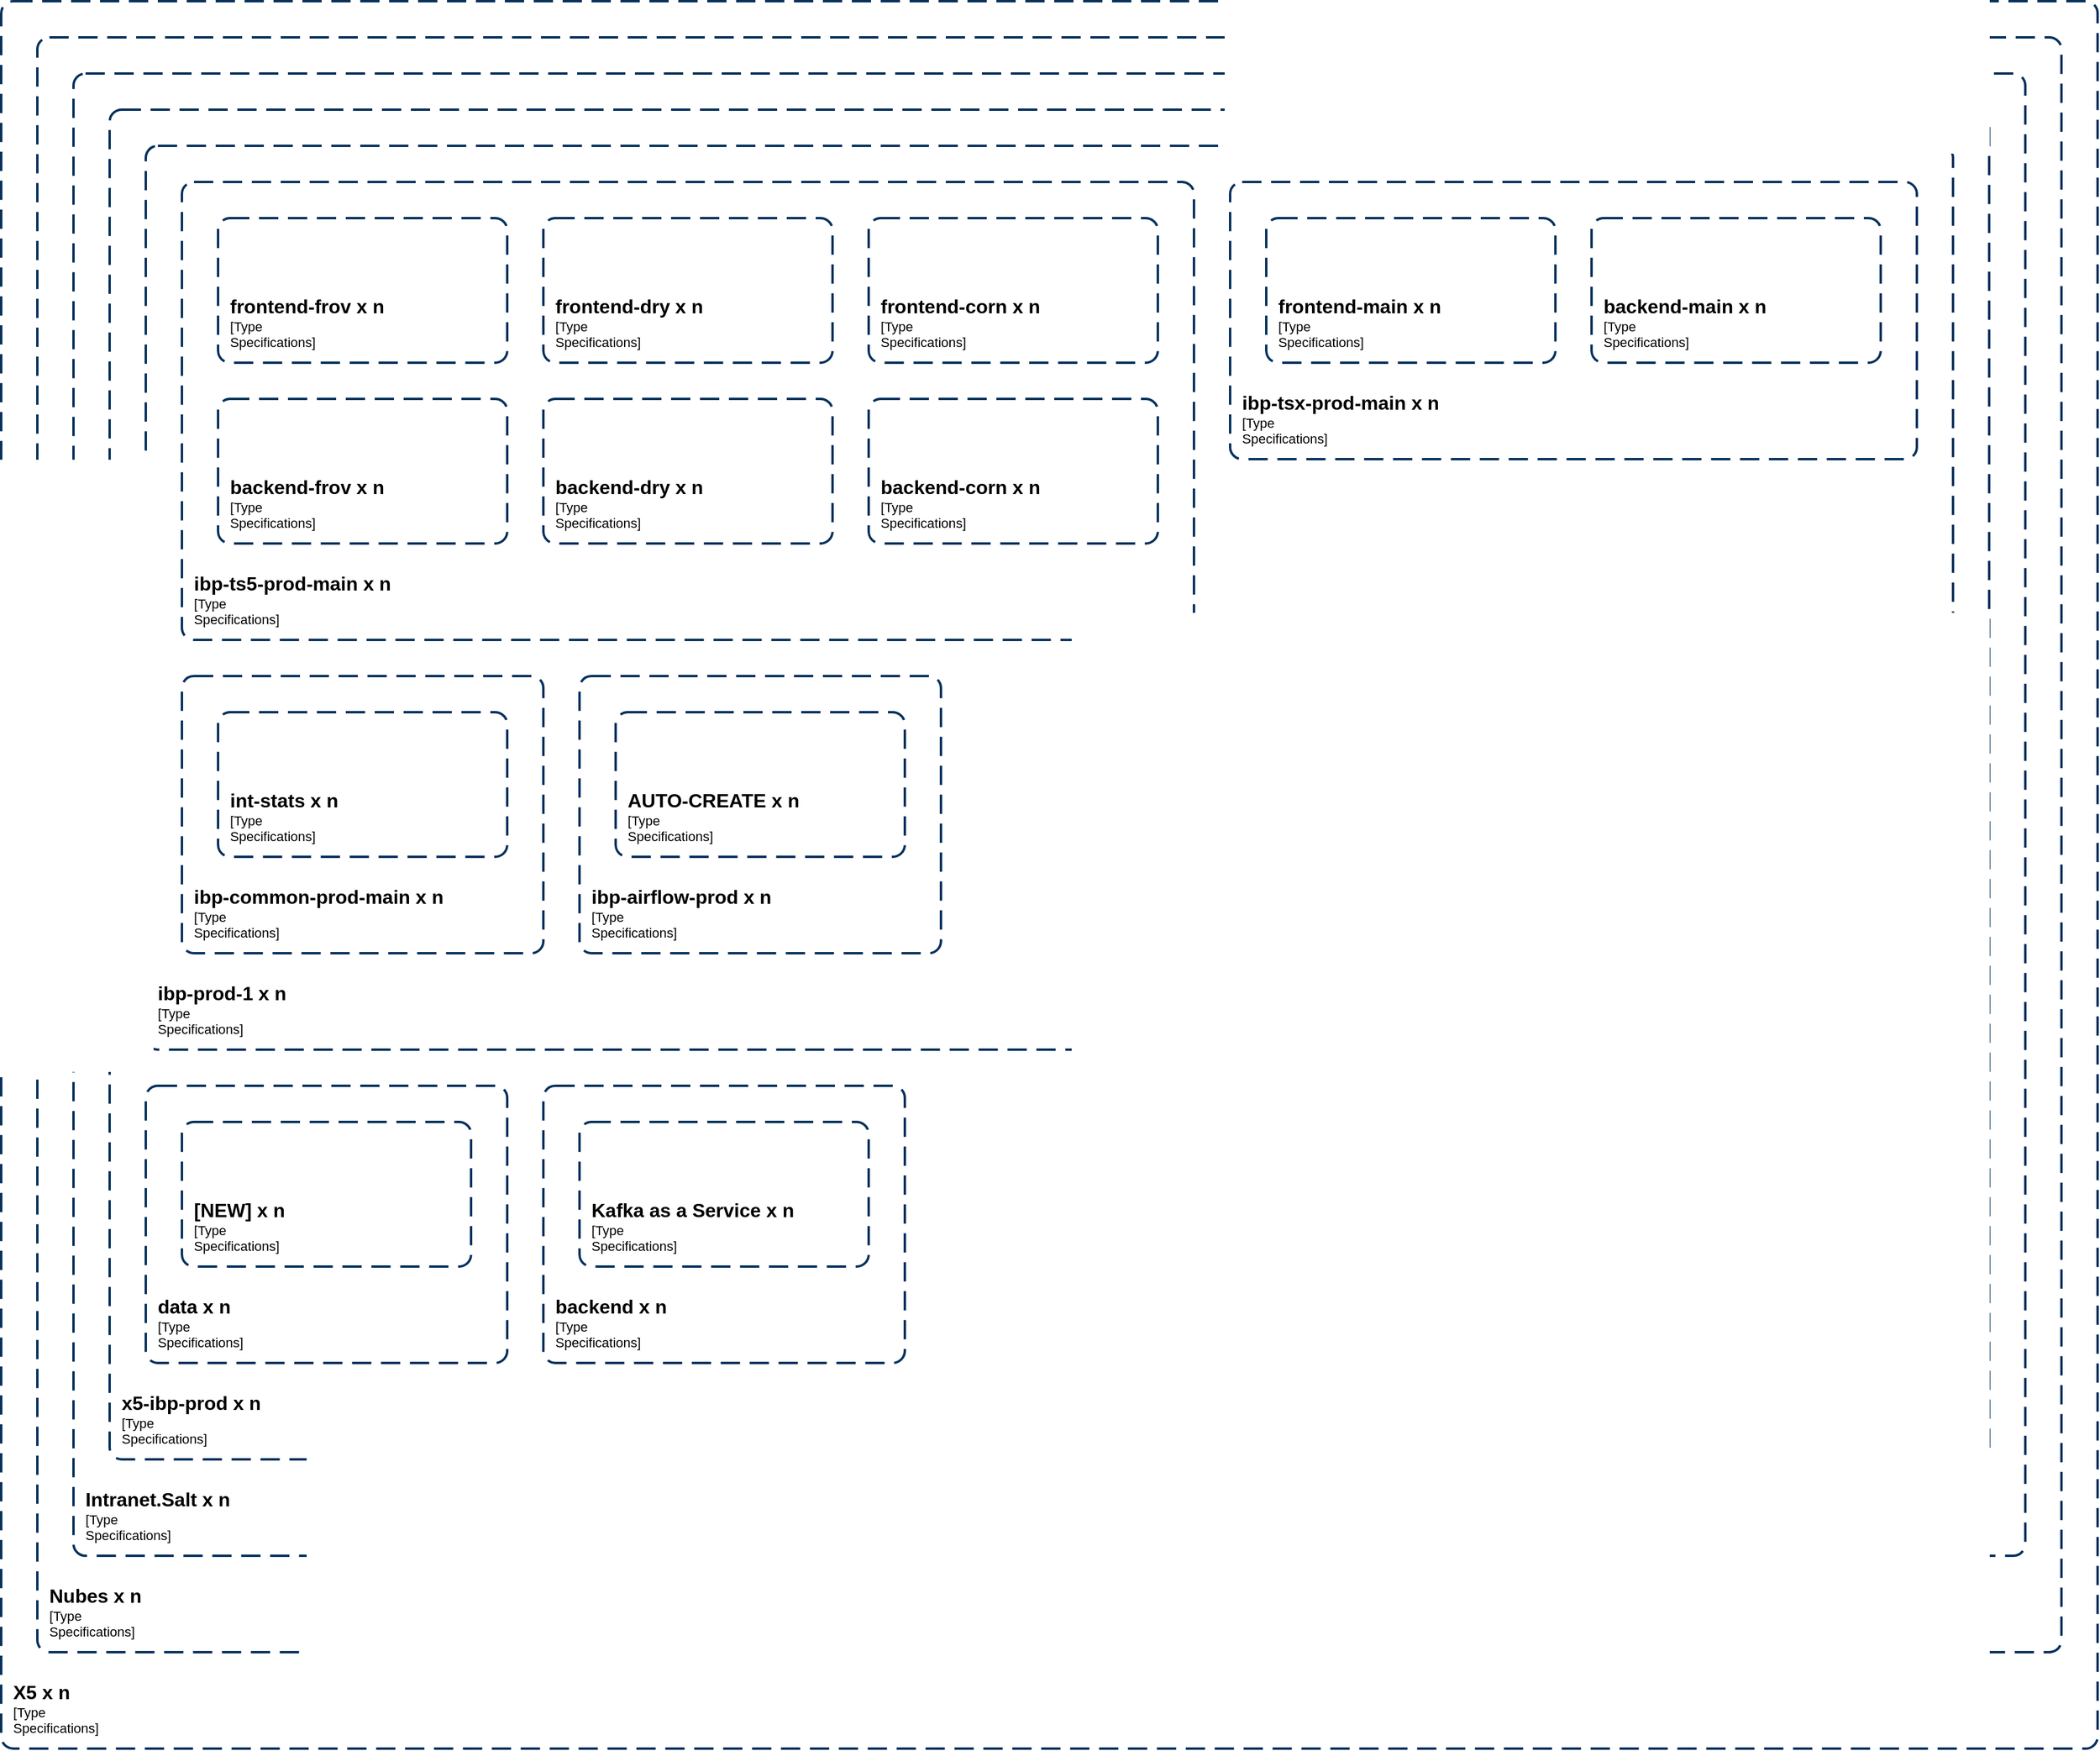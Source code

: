 <?xml version="1.0" encoding="UTF-8"?>
<mxfile version="20.8.16" type="device"><diagram name="Page-1" id="architecture_diagram"><mxGraphModel dx="1420" dy="893" grid="1" gridSize="10" guides="1" tooltips="1" connect="1" arrows="1" fold="1" page="1" pageScale="1" pageWidth="850" pageHeight="1100" math="0" shadow="0"><root><mxCell id="0" /><mxCell id="1" parent="0" /><object placeholders="1" c4Name="X5" label="&lt;font style=&quot;font-size: 16px&quot;&gt;&lt;b&gt;&lt;div style=&quot;text-align: left&quot;&gt;%c4Name% x %c4Instances%&lt;/div&gt;&lt;/b&gt;&lt;/font&gt;&lt;div style=&quot;text-align: left&quot;&gt;[&lt;span style=&quot;background-color: initial;&quot;&gt;%c4Specifications%]&lt;/span&gt;&lt;/div&gt;" c4Instances="n" c4Specifications="Type&#10;Specifications" id="2"><mxCell style="rounded=1;fontSize=11;whiteSpace=wrap;html=1;dashed=1;arcSize=20;fillColor=none;strokeColor=#06315C;fontColor=#000;labelBackgroundColor=none;align=left;verticalAlign=bottom;labelBorderColor=none;spacingTop=0;spacing=10;dashPattern=8 4;metaEdit=1;rotatable=0;perimeter=rectanglePerimeter;noLabel=0;labelPadding=0;allowArrows=0;;connectable=1;expand=0;recursiveResize=0;editable=1;pointerEvents=0;absoluteArcSize=1;points=[[0.25,0,0],[0.5,0,0],[0.75,0,0],[1,0.25,0],[1,0.5,0],[1,0.75,0],[0.75,1,0],[0.5,1,0],[0.25,1,0],[0,0.75,0],[0,0.5,0],[0,0.25,0]];strokeWidth=2;container=1;imageAlign=right;imageVerticalAlign=bottom;direction=east;collapsible=0;" vertex="1" parent="None"><mxGeometry x="0" y="0" width="1740" height="1450" as="geometry" /></mxCell></object><object placeholders="1" c4Name="Nubes" label="&lt;font style=&quot;font-size: 16px&quot;&gt;&lt;b&gt;&lt;div style=&quot;text-align: left&quot;&gt;%c4Name% x %c4Instances%&lt;/div&gt;&lt;/b&gt;&lt;/font&gt;&lt;div style=&quot;text-align: left&quot;&gt;[&lt;span style=&quot;background-color: initial;&quot;&gt;%c4Specifications%]&lt;/span&gt;&lt;/div&gt;" c4Instances="n" c4Specifications="Type&#10;Specifications" id="3"><mxCell style="rounded=1;fontSize=11;whiteSpace=wrap;html=1;dashed=1;arcSize=20;fillColor=none;strokeColor=#06315C;fontColor=#000;labelBackgroundColor=none;align=left;verticalAlign=bottom;labelBorderColor=none;spacingTop=0;spacing=10;dashPattern=8 4;metaEdit=1;rotatable=0;perimeter=rectanglePerimeter;noLabel=0;labelPadding=0;allowArrows=0;;connectable=1;expand=0;recursiveResize=0;editable=1;pointerEvents=0;absoluteArcSize=1;points=[[0.25,0,0],[0.5,0,0],[0.75,0,0],[1,0.25,0],[1,0.5,0],[1,0.75,0],[0.75,1,0],[0.5,1,0],[0.25,1,0],[0,0.75,0],[0,0.5,0],[0,0.25,0]];strokeWidth=2;container=1;imageAlign=right;imageVerticalAlign=bottom;direction=east;collapsible=0;" vertex="1" parent="2"><mxGeometry x="30" y="30" width="1680" height="1340" as="geometry" /></mxCell></object><object placeholders="1" c4Name="Intranet.Salt" label="&lt;font style=&quot;font-size: 16px&quot;&gt;&lt;b&gt;&lt;div style=&quot;text-align: left&quot;&gt;%c4Name% x %c4Instances%&lt;/div&gt;&lt;/b&gt;&lt;/font&gt;&lt;div style=&quot;text-align: left&quot;&gt;[&lt;span style=&quot;background-color: initial;&quot;&gt;%c4Specifications%]&lt;/span&gt;&lt;/div&gt;" c4Instances="n" c4Specifications="Type&#10;Specifications" id="4"><mxCell style="rounded=1;fontSize=11;whiteSpace=wrap;html=1;dashed=1;arcSize=20;fillColor=none;strokeColor=#06315C;fontColor=#000;labelBackgroundColor=none;align=left;verticalAlign=bottom;labelBorderColor=none;spacingTop=0;spacing=10;dashPattern=8 4;metaEdit=1;rotatable=0;perimeter=rectanglePerimeter;noLabel=0;labelPadding=0;allowArrows=0;;connectable=1;expand=0;recursiveResize=0;editable=1;pointerEvents=0;absoluteArcSize=1;points=[[0.25,0,0],[0.5,0,0],[0.75,0,0],[1,0.25,0],[1,0.5,0],[1,0.75,0],[0.75,1,0],[0.5,1,0],[0.25,1,0],[0,0.75,0],[0,0.5,0],[0,0.25,0]];strokeWidth=2;container=1;imageAlign=right;imageVerticalAlign=bottom;direction=east;collapsible=0;" vertex="1" parent="3"><mxGeometry x="30" y="30" width="1620" height="1230" as="geometry" /></mxCell></object><object placeholders="1" c4Name="x5-ibp-prod" label="&lt;font style=&quot;font-size: 16px&quot;&gt;&lt;b&gt;&lt;div style=&quot;text-align: left&quot;&gt;%c4Name% x %c4Instances%&lt;/div&gt;&lt;/b&gt;&lt;/font&gt;&lt;div style=&quot;text-align: left&quot;&gt;[&lt;span style=&quot;background-color: initial;&quot;&gt;%c4Specifications%]&lt;/span&gt;&lt;/div&gt;" c4Instances="n" c4Specifications="Type&#10;Specifications" id="5"><mxCell style="rounded=1;fontSize=11;whiteSpace=wrap;html=1;dashed=1;arcSize=20;fillColor=none;strokeColor=#06315C;fontColor=#000;labelBackgroundColor=none;align=left;verticalAlign=bottom;labelBorderColor=none;spacingTop=0;spacing=10;dashPattern=8 4;metaEdit=1;rotatable=0;perimeter=rectanglePerimeter;noLabel=0;labelPadding=0;allowArrows=0;;connectable=1;expand=0;recursiveResize=0;editable=1;pointerEvents=0;absoluteArcSize=1;points=[[0.25,0,0],[0.5,0,0],[0.75,0,0],[1,0.25,0],[1,0.5,0],[1,0.75,0],[0.75,1,0],[0.5,1,0],[0.25,1,0],[0,0.75,0],[0,0.5,0],[0,0.25,0]];strokeWidth=2;container=1;imageAlign=right;imageVerticalAlign=bottom;direction=east;collapsible=0;" vertex="1" parent="4"><mxGeometry x="30" y="30" width="1560" height="1120" as="geometry" /></mxCell></object><object placeholders="1" c4Name="ibp-prod-1" label="&lt;font style=&quot;font-size: 16px&quot;&gt;&lt;b&gt;&lt;div style=&quot;text-align: left&quot;&gt;%c4Name% x %c4Instances%&lt;/div&gt;&lt;/b&gt;&lt;/font&gt;&lt;div style=&quot;text-align: left&quot;&gt;[&lt;span style=&quot;background-color: initial;&quot;&gt;%c4Specifications%]&lt;/span&gt;&lt;/div&gt;" c4Instances="n" c4Specifications="Type&#10;Specifications" id="6"><mxCell style="rounded=1;fontSize=11;whiteSpace=wrap;html=1;dashed=1;arcSize=20;fillColor=none;strokeColor=#06315C;fontColor=#000;labelBackgroundColor=none;align=left;verticalAlign=bottom;labelBorderColor=none;spacingTop=0;spacing=10;dashPattern=8 4;metaEdit=1;rotatable=0;perimeter=rectanglePerimeter;noLabel=0;labelPadding=0;allowArrows=0;;connectable=1;expand=0;recursiveResize=0;editable=1;pointerEvents=0;absoluteArcSize=1;points=[[0.25,0,0],[0.5,0,0],[0.75,0,0],[1,0.25,0],[1,0.5,0],[1,0.75,0],[0.75,1,0],[0.5,1,0],[0.25,1,0],[0,0.75,0],[0,0.5,0],[0,0.25,0]];strokeWidth=2;container=1;imageAlign=right;imageVerticalAlign=bottom;direction=east;collapsible=0;" vertex="1" parent="5"><mxGeometry x="30" y="30" width="1500" height="750" as="geometry" /></mxCell></object><object placeholders="1" c4Name="ibp-ts5-prod-main" label="&lt;font style=&quot;font-size: 16px&quot;&gt;&lt;b&gt;&lt;div style=&quot;text-align: left&quot;&gt;%c4Name% x %c4Instances%&lt;/div&gt;&lt;/b&gt;&lt;/font&gt;&lt;div style=&quot;text-align: left&quot;&gt;[&lt;span style=&quot;background-color: initial;&quot;&gt;%c4Specifications%]&lt;/span&gt;&lt;/div&gt;" c4Instances="n" c4Specifications="Type&#10;Specifications" id="7"><mxCell style="rounded=1;fontSize=11;whiteSpace=wrap;html=1;dashed=1;arcSize=20;fillColor=none;strokeColor=#06315C;fontColor=#000;labelBackgroundColor=none;align=left;verticalAlign=bottom;labelBorderColor=none;spacingTop=0;spacing=10;dashPattern=8 4;metaEdit=1;rotatable=0;perimeter=rectanglePerimeter;noLabel=0;labelPadding=0;allowArrows=0;;connectable=1;expand=0;recursiveResize=0;editable=1;pointerEvents=0;absoluteArcSize=1;points=[[0.25,0,0],[0.5,0,0],[0.75,0,0],[1,0.25,0],[1,0.5,0],[1,0.75,0],[0.75,1,0],[0.5,1,0],[0.25,1,0],[0,0.75,0],[0,0.5,0],[0,0.25,0]];strokeWidth=2;container=1;imageAlign=right;imageVerticalAlign=bottom;direction=east;collapsible=0;" vertex="1" parent="6"><mxGeometry x="30" y="30" width="840" height="380" as="geometry" /></mxCell></object><object placeholders="1" c4Name="frontend-frov" label="&lt;font style=&quot;font-size: 16px&quot;&gt;&lt;b&gt;&lt;div style=&quot;text-align: left&quot;&gt;%c4Name% x %c4Instances%&lt;/div&gt;&lt;/b&gt;&lt;/font&gt;&lt;div style=&quot;text-align: left&quot;&gt;[&lt;span style=&quot;background-color: initial;&quot;&gt;%c4Specifications%]&lt;/span&gt;&lt;/div&gt;" c4Instances="n" c4Specifications="Type&#10;Specifications" id="8"><mxCell style="rounded=1;fontSize=11;whiteSpace=wrap;html=1;dashed=1;arcSize=20;fillColor=none;strokeColor=#06315C;fontColor=#000;labelBackgroundColor=none;align=left;verticalAlign=bottom;labelBorderColor=none;spacingTop=0;spacing=10;dashPattern=8 4;metaEdit=1;rotatable=0;perimeter=rectanglePerimeter;noLabel=0;labelPadding=0;allowArrows=0;;connectable=1;expand=0;recursiveResize=0;editable=1;pointerEvents=0;absoluteArcSize=1;points=[[0.25,0,0],[0.5,0,0],[0.75,0,0],[1,0.25,0],[1,0.5,0],[1,0.75,0],[0.75,1,0],[0.5,1,0],[0.25,1,0],[0,0.75,0],[0,0.5,0],[0,0.25,0]];strokeWidth=2;container=1;imageAlign=right;imageVerticalAlign=bottom;direction=east;collapsible=0;" vertex="1" parent="7"><mxGeometry x="30" y="30" width="240" height="120" as="geometry" /></mxCell></object><object placeholders="1" c4Name="frontend-dry" label="&lt;font style=&quot;font-size: 16px&quot;&gt;&lt;b&gt;&lt;div style=&quot;text-align: left&quot;&gt;%c4Name% x %c4Instances%&lt;/div&gt;&lt;/b&gt;&lt;/font&gt;&lt;div style=&quot;text-align: left&quot;&gt;[&lt;span style=&quot;background-color: initial;&quot;&gt;%c4Specifications%]&lt;/span&gt;&lt;/div&gt;" c4Instances="n" c4Specifications="Type&#10;Specifications" id="9"><mxCell style="rounded=1;fontSize=11;whiteSpace=wrap;html=1;dashed=1;arcSize=20;fillColor=none;strokeColor=#06315C;fontColor=#000;labelBackgroundColor=none;align=left;verticalAlign=bottom;labelBorderColor=none;spacingTop=0;spacing=10;dashPattern=8 4;metaEdit=1;rotatable=0;perimeter=rectanglePerimeter;noLabel=0;labelPadding=0;allowArrows=0;;connectable=1;expand=0;recursiveResize=0;editable=1;pointerEvents=0;absoluteArcSize=1;points=[[0.25,0,0],[0.5,0,0],[0.75,0,0],[1,0.25,0],[1,0.5,0],[1,0.75,0],[0.75,1,0],[0.5,1,0],[0.25,1,0],[0,0.75,0],[0,0.5,0],[0,0.25,0]];strokeWidth=2;container=1;imageAlign=right;imageVerticalAlign=bottom;direction=east;collapsible=0;" vertex="1" parent="7"><mxGeometry x="300" y="30" width="240" height="120" as="geometry" /></mxCell></object><object placeholders="1" c4Name="frontend-corn" label="&lt;font style=&quot;font-size: 16px&quot;&gt;&lt;b&gt;&lt;div style=&quot;text-align: left&quot;&gt;%c4Name% x %c4Instances%&lt;/div&gt;&lt;/b&gt;&lt;/font&gt;&lt;div style=&quot;text-align: left&quot;&gt;[&lt;span style=&quot;background-color: initial;&quot;&gt;%c4Specifications%]&lt;/span&gt;&lt;/div&gt;" c4Instances="n" c4Specifications="Type&#10;Specifications" id="10"><mxCell style="rounded=1;fontSize=11;whiteSpace=wrap;html=1;dashed=1;arcSize=20;fillColor=none;strokeColor=#06315C;fontColor=#000;labelBackgroundColor=none;align=left;verticalAlign=bottom;labelBorderColor=none;spacingTop=0;spacing=10;dashPattern=8 4;metaEdit=1;rotatable=0;perimeter=rectanglePerimeter;noLabel=0;labelPadding=0;allowArrows=0;;connectable=1;expand=0;recursiveResize=0;editable=1;pointerEvents=0;absoluteArcSize=1;points=[[0.25,0,0],[0.5,0,0],[0.75,0,0],[1,0.25,0],[1,0.5,0],[1,0.75,0],[0.75,1,0],[0.5,1,0],[0.25,1,0],[0,0.75,0],[0,0.5,0],[0,0.25,0]];strokeWidth=2;container=1;imageAlign=right;imageVerticalAlign=bottom;direction=east;collapsible=0;" vertex="1" parent="7"><mxGeometry x="570" y="30" width="240" height="120" as="geometry" /></mxCell></object><object placeholders="1" c4Name="backend-frov" label="&lt;font style=&quot;font-size: 16px&quot;&gt;&lt;b&gt;&lt;div style=&quot;text-align: left&quot;&gt;%c4Name% x %c4Instances%&lt;/div&gt;&lt;/b&gt;&lt;/font&gt;&lt;div style=&quot;text-align: left&quot;&gt;[&lt;span style=&quot;background-color: initial;&quot;&gt;%c4Specifications%]&lt;/span&gt;&lt;/div&gt;" c4Instances="n" c4Specifications="Type&#10;Specifications" id="11"><mxCell style="rounded=1;fontSize=11;whiteSpace=wrap;html=1;dashed=1;arcSize=20;fillColor=none;strokeColor=#06315C;fontColor=#000;labelBackgroundColor=none;align=left;verticalAlign=bottom;labelBorderColor=none;spacingTop=0;spacing=10;dashPattern=8 4;metaEdit=1;rotatable=0;perimeter=rectanglePerimeter;noLabel=0;labelPadding=0;allowArrows=0;;connectable=1;expand=0;recursiveResize=0;editable=1;pointerEvents=0;absoluteArcSize=1;points=[[0.25,0,0],[0.5,0,0],[0.75,0,0],[1,0.25,0],[1,0.5,0],[1,0.75,0],[0.75,1,0],[0.5,1,0],[0.25,1,0],[0,0.75,0],[0,0.5,0],[0,0.25,0]];strokeWidth=2;container=1;imageAlign=right;imageVerticalAlign=bottom;direction=east;collapsible=0;" vertex="1" parent="7"><mxGeometry x="30" y="180" width="240" height="120" as="geometry" /></mxCell></object><object placeholders="1" c4Name="backend-dry" label="&lt;font style=&quot;font-size: 16px&quot;&gt;&lt;b&gt;&lt;div style=&quot;text-align: left&quot;&gt;%c4Name% x %c4Instances%&lt;/div&gt;&lt;/b&gt;&lt;/font&gt;&lt;div style=&quot;text-align: left&quot;&gt;[&lt;span style=&quot;background-color: initial;&quot;&gt;%c4Specifications%]&lt;/span&gt;&lt;/div&gt;" c4Instances="n" c4Specifications="Type&#10;Specifications" id="12"><mxCell style="rounded=1;fontSize=11;whiteSpace=wrap;html=1;dashed=1;arcSize=20;fillColor=none;strokeColor=#06315C;fontColor=#000;labelBackgroundColor=none;align=left;verticalAlign=bottom;labelBorderColor=none;spacingTop=0;spacing=10;dashPattern=8 4;metaEdit=1;rotatable=0;perimeter=rectanglePerimeter;noLabel=0;labelPadding=0;allowArrows=0;;connectable=1;expand=0;recursiveResize=0;editable=1;pointerEvents=0;absoluteArcSize=1;points=[[0.25,0,0],[0.5,0,0],[0.75,0,0],[1,0.25,0],[1,0.5,0],[1,0.75,0],[0.75,1,0],[0.5,1,0],[0.25,1,0],[0,0.75,0],[0,0.5,0],[0,0.25,0]];strokeWidth=2;container=1;imageAlign=right;imageVerticalAlign=bottom;direction=east;collapsible=0;" vertex="1" parent="7"><mxGeometry x="300" y="180" width="240" height="120" as="geometry" /></mxCell></object><object placeholders="1" c4Name="backend-corn" label="&lt;font style=&quot;font-size: 16px&quot;&gt;&lt;b&gt;&lt;div style=&quot;text-align: left&quot;&gt;%c4Name% x %c4Instances%&lt;/div&gt;&lt;/b&gt;&lt;/font&gt;&lt;div style=&quot;text-align: left&quot;&gt;[&lt;span style=&quot;background-color: initial;&quot;&gt;%c4Specifications%]&lt;/span&gt;&lt;/div&gt;" c4Instances="n" c4Specifications="Type&#10;Specifications" id="13"><mxCell style="rounded=1;fontSize=11;whiteSpace=wrap;html=1;dashed=1;arcSize=20;fillColor=none;strokeColor=#06315C;fontColor=#000;labelBackgroundColor=none;align=left;verticalAlign=bottom;labelBorderColor=none;spacingTop=0;spacing=10;dashPattern=8 4;metaEdit=1;rotatable=0;perimeter=rectanglePerimeter;noLabel=0;labelPadding=0;allowArrows=0;;connectable=1;expand=0;recursiveResize=0;editable=1;pointerEvents=0;absoluteArcSize=1;points=[[0.25,0,0],[0.5,0,0],[0.75,0,0],[1,0.25,0],[1,0.5,0],[1,0.75,0],[0.75,1,0],[0.5,1,0],[0.25,1,0],[0,0.75,0],[0,0.5,0],[0,0.25,0]];strokeWidth=2;container=1;imageAlign=right;imageVerticalAlign=bottom;direction=east;collapsible=0;" vertex="1" parent="7"><mxGeometry x="570" y="180" width="240" height="120" as="geometry" /></mxCell></object><object placeholders="1" c4Name="ibp-tsx-prod-main" label="&lt;font style=&quot;font-size: 16px&quot;&gt;&lt;b&gt;&lt;div style=&quot;text-align: left&quot;&gt;%c4Name% x %c4Instances%&lt;/div&gt;&lt;/b&gt;&lt;/font&gt;&lt;div style=&quot;text-align: left&quot;&gt;[&lt;span style=&quot;background-color: initial;&quot;&gt;%c4Specifications%]&lt;/span&gt;&lt;/div&gt;" c4Instances="n" c4Specifications="Type&#10;Specifications" id="14"><mxCell style="rounded=1;fontSize=11;whiteSpace=wrap;html=1;dashed=1;arcSize=20;fillColor=none;strokeColor=#06315C;fontColor=#000;labelBackgroundColor=none;align=left;verticalAlign=bottom;labelBorderColor=none;spacingTop=0;spacing=10;dashPattern=8 4;metaEdit=1;rotatable=0;perimeter=rectanglePerimeter;noLabel=0;labelPadding=0;allowArrows=0;;connectable=1;expand=0;recursiveResize=0;editable=1;pointerEvents=0;absoluteArcSize=1;points=[[0.25,0,0],[0.5,0,0],[0.75,0,0],[1,0.25,0],[1,0.5,0],[1,0.75,0],[0.75,1,0],[0.5,1,0],[0.25,1,0],[0,0.75,0],[0,0.5,0],[0,0.25,0]];strokeWidth=2;container=1;imageAlign=right;imageVerticalAlign=bottom;direction=east;collapsible=0;" vertex="1" parent="6"><mxGeometry x="900" y="30" width="570" height="230" as="geometry" /></mxCell></object><object placeholders="1" c4Name="frontend-main" label="&lt;font style=&quot;font-size: 16px&quot;&gt;&lt;b&gt;&lt;div style=&quot;text-align: left&quot;&gt;%c4Name% x %c4Instances%&lt;/div&gt;&lt;/b&gt;&lt;/font&gt;&lt;div style=&quot;text-align: left&quot;&gt;[&lt;span style=&quot;background-color: initial;&quot;&gt;%c4Specifications%]&lt;/span&gt;&lt;/div&gt;" c4Instances="n" c4Specifications="Type&#10;Specifications" id="15"><mxCell style="rounded=1;fontSize=11;whiteSpace=wrap;html=1;dashed=1;arcSize=20;fillColor=none;strokeColor=#06315C;fontColor=#000;labelBackgroundColor=none;align=left;verticalAlign=bottom;labelBorderColor=none;spacingTop=0;spacing=10;dashPattern=8 4;metaEdit=1;rotatable=0;perimeter=rectanglePerimeter;noLabel=0;labelPadding=0;allowArrows=0;;connectable=1;expand=0;recursiveResize=0;editable=1;pointerEvents=0;absoluteArcSize=1;points=[[0.25,0,0],[0.5,0,0],[0.75,0,0],[1,0.25,0],[1,0.5,0],[1,0.75,0],[0.75,1,0],[0.5,1,0],[0.25,1,0],[0,0.75,0],[0,0.5,0],[0,0.25,0]];strokeWidth=2;container=1;imageAlign=right;imageVerticalAlign=bottom;direction=east;collapsible=0;" vertex="1" parent="14"><mxGeometry x="30" y="30" width="240" height="120" as="geometry" /></mxCell></object><object placeholders="1" c4Name="backend-main" label="&lt;font style=&quot;font-size: 16px&quot;&gt;&lt;b&gt;&lt;div style=&quot;text-align: left&quot;&gt;%c4Name% x %c4Instances%&lt;/div&gt;&lt;/b&gt;&lt;/font&gt;&lt;div style=&quot;text-align: left&quot;&gt;[&lt;span style=&quot;background-color: initial;&quot;&gt;%c4Specifications%]&lt;/span&gt;&lt;/div&gt;" c4Instances="n" c4Specifications="Type&#10;Specifications" id="16"><mxCell style="rounded=1;fontSize=11;whiteSpace=wrap;html=1;dashed=1;arcSize=20;fillColor=none;strokeColor=#06315C;fontColor=#000;labelBackgroundColor=none;align=left;verticalAlign=bottom;labelBorderColor=none;spacingTop=0;spacing=10;dashPattern=8 4;metaEdit=1;rotatable=0;perimeter=rectanglePerimeter;noLabel=0;labelPadding=0;allowArrows=0;;connectable=1;expand=0;recursiveResize=0;editable=1;pointerEvents=0;absoluteArcSize=1;points=[[0.25,0,0],[0.5,0,0],[0.75,0,0],[1,0.25,0],[1,0.5,0],[1,0.75,0],[0.75,1,0],[0.5,1,0],[0.25,1,0],[0,0.75,0],[0,0.5,0],[0,0.25,0]];strokeWidth=2;container=1;imageAlign=right;imageVerticalAlign=bottom;direction=east;collapsible=0;" vertex="1" parent="14"><mxGeometry x="300" y="30" width="240" height="120" as="geometry" /></mxCell></object><object placeholders="1" c4Name="ibp-common-prod-main" label="&lt;font style=&quot;font-size: 16px&quot;&gt;&lt;b&gt;&lt;div style=&quot;text-align: left&quot;&gt;%c4Name% x %c4Instances%&lt;/div&gt;&lt;/b&gt;&lt;/font&gt;&lt;div style=&quot;text-align: left&quot;&gt;[&lt;span style=&quot;background-color: initial;&quot;&gt;%c4Specifications%]&lt;/span&gt;&lt;/div&gt;" c4Instances="n" c4Specifications="Type&#10;Specifications" id="17"><mxCell style="rounded=1;fontSize=11;whiteSpace=wrap;html=1;dashed=1;arcSize=20;fillColor=none;strokeColor=#06315C;fontColor=#000;labelBackgroundColor=none;align=left;verticalAlign=bottom;labelBorderColor=none;spacingTop=0;spacing=10;dashPattern=8 4;metaEdit=1;rotatable=0;perimeter=rectanglePerimeter;noLabel=0;labelPadding=0;allowArrows=0;;connectable=1;expand=0;recursiveResize=0;editable=1;pointerEvents=0;absoluteArcSize=1;points=[[0.25,0,0],[0.5,0,0],[0.75,0,0],[1,0.25,0],[1,0.5,0],[1,0.75,0],[0.75,1,0],[0.5,1,0],[0.25,1,0],[0,0.75,0],[0,0.5,0],[0,0.25,0]];strokeWidth=2;container=1;imageAlign=right;imageVerticalAlign=bottom;direction=east;collapsible=0;" vertex="1" parent="6"><mxGeometry x="30" y="440" width="300" height="230" as="geometry" /></mxCell></object><object placeholders="1" c4Name="int-stats" label="&lt;font style=&quot;font-size: 16px&quot;&gt;&lt;b&gt;&lt;div style=&quot;text-align: left&quot;&gt;%c4Name% x %c4Instances%&lt;/div&gt;&lt;/b&gt;&lt;/font&gt;&lt;div style=&quot;text-align: left&quot;&gt;[&lt;span style=&quot;background-color: initial;&quot;&gt;%c4Specifications%]&lt;/span&gt;&lt;/div&gt;" c4Instances="n" c4Specifications="Type&#10;Specifications" id="18"><mxCell style="rounded=1;fontSize=11;whiteSpace=wrap;html=1;dashed=1;arcSize=20;fillColor=none;strokeColor=#06315C;fontColor=#000;labelBackgroundColor=none;align=left;verticalAlign=bottom;labelBorderColor=none;spacingTop=0;spacing=10;dashPattern=8 4;metaEdit=1;rotatable=0;perimeter=rectanglePerimeter;noLabel=0;labelPadding=0;allowArrows=0;;connectable=1;expand=0;recursiveResize=0;editable=1;pointerEvents=0;absoluteArcSize=1;points=[[0.25,0,0],[0.5,0,0],[0.75,0,0],[1,0.25,0],[1,0.5,0],[1,0.75,0],[0.75,1,0],[0.5,1,0],[0.25,1,0],[0,0.75,0],[0,0.5,0],[0,0.25,0]];strokeWidth=2;container=1;imageAlign=right;imageVerticalAlign=bottom;direction=east;collapsible=0;" vertex="1" parent="17"><mxGeometry x="30" y="30" width="240" height="120" as="geometry" /></mxCell></object><object placeholders="1" c4Name="ibp-airflow-prod" label="&lt;font style=&quot;font-size: 16px&quot;&gt;&lt;b&gt;&lt;div style=&quot;text-align: left&quot;&gt;%c4Name% x %c4Instances%&lt;/div&gt;&lt;/b&gt;&lt;/font&gt;&lt;div style=&quot;text-align: left&quot;&gt;[&lt;span style=&quot;background-color: initial;&quot;&gt;%c4Specifications%]&lt;/span&gt;&lt;/div&gt;" c4Instances="n" c4Specifications="Type&#10;Specifications" id="19"><mxCell style="rounded=1;fontSize=11;whiteSpace=wrap;html=1;dashed=1;arcSize=20;fillColor=none;strokeColor=#06315C;fontColor=#000;labelBackgroundColor=none;align=left;verticalAlign=bottom;labelBorderColor=none;spacingTop=0;spacing=10;dashPattern=8 4;metaEdit=1;rotatable=0;perimeter=rectanglePerimeter;noLabel=0;labelPadding=0;allowArrows=0;;connectable=1;expand=0;recursiveResize=0;editable=1;pointerEvents=0;absoluteArcSize=1;points=[[0.25,0,0],[0.5,0,0],[0.75,0,0],[1,0.25,0],[1,0.5,0],[1,0.75,0],[0.75,1,0],[0.5,1,0],[0.25,1,0],[0,0.75,0],[0,0.5,0],[0,0.25,0]];strokeWidth=2;container=1;imageAlign=right;imageVerticalAlign=bottom;direction=east;collapsible=0;" vertex="1" parent="6"><mxGeometry x="360" y="440" width="300" height="230" as="geometry" /></mxCell></object><object placeholders="1" c4Name="AUTO-CREATE" label="&lt;font style=&quot;font-size: 16px&quot;&gt;&lt;b&gt;&lt;div style=&quot;text-align: left&quot;&gt;%c4Name% x %c4Instances%&lt;/div&gt;&lt;/b&gt;&lt;/font&gt;&lt;div style=&quot;text-align: left&quot;&gt;[&lt;span style=&quot;background-color: initial;&quot;&gt;%c4Specifications%]&lt;/span&gt;&lt;/div&gt;" c4Instances="n" c4Specifications="Type&#10;Specifications" id="20"><mxCell style="rounded=1;fontSize=11;whiteSpace=wrap;html=1;dashed=1;arcSize=20;fillColor=none;strokeColor=#06315C;fontColor=#000;labelBackgroundColor=none;align=left;verticalAlign=bottom;labelBorderColor=none;spacingTop=0;spacing=10;dashPattern=8 4;metaEdit=1;rotatable=0;perimeter=rectanglePerimeter;noLabel=0;labelPadding=0;allowArrows=0;;connectable=1;expand=0;recursiveResize=0;editable=1;pointerEvents=0;absoluteArcSize=1;points=[[0.25,0,0],[0.5,0,0],[0.75,0,0],[1,0.25,0],[1,0.5,0],[1,0.75,0],[0.75,1,0],[0.5,1,0],[0.25,1,0],[0,0.75,0],[0,0.5,0],[0,0.25,0]];strokeWidth=2;container=1;imageAlign=right;imageVerticalAlign=bottom;direction=east;collapsible=0;" vertex="1" parent="19"><mxGeometry x="30" y="30" width="240" height="120" as="geometry" /></mxCell></object><object placeholders="1" c4Name="data" label="&lt;font style=&quot;font-size: 16px&quot;&gt;&lt;b&gt;&lt;div style=&quot;text-align: left&quot;&gt;%c4Name% x %c4Instances%&lt;/div&gt;&lt;/b&gt;&lt;/font&gt;&lt;div style=&quot;text-align: left&quot;&gt;[&lt;span style=&quot;background-color: initial;&quot;&gt;%c4Specifications%]&lt;/span&gt;&lt;/div&gt;" c4Instances="n" c4Specifications="Type&#10;Specifications" id="21"><mxCell style="rounded=1;fontSize=11;whiteSpace=wrap;html=1;dashed=1;arcSize=20;fillColor=none;strokeColor=#06315C;fontColor=#000;labelBackgroundColor=none;align=left;verticalAlign=bottom;labelBorderColor=none;spacingTop=0;spacing=10;dashPattern=8 4;metaEdit=1;rotatable=0;perimeter=rectanglePerimeter;noLabel=0;labelPadding=0;allowArrows=0;;connectable=1;expand=0;recursiveResize=0;editable=1;pointerEvents=0;absoluteArcSize=1;points=[[0.25,0,0],[0.5,0,0],[0.75,0,0],[1,0.25,0],[1,0.5,0],[1,0.75,0],[0.75,1,0],[0.5,1,0],[0.25,1,0],[0,0.75,0],[0,0.5,0],[0,0.25,0]];strokeWidth=2;container=1;imageAlign=right;imageVerticalAlign=bottom;direction=east;collapsible=0;" vertex="1" parent="5"><mxGeometry x="30" y="810" width="300" height="230" as="geometry" /></mxCell></object><object placeholders="1" c4Name="[NEW]" label="&lt;font style=&quot;font-size: 16px&quot;&gt;&lt;b&gt;&lt;div style=&quot;text-align: left&quot;&gt;%c4Name% x %c4Instances%&lt;/div&gt;&lt;/b&gt;&lt;/font&gt;&lt;div style=&quot;text-align: left&quot;&gt;[&lt;span style=&quot;background-color: initial;&quot;&gt;%c4Specifications%]&lt;/span&gt;&lt;/div&gt;" c4Instances="n" c4Specifications="Type&#10;Specifications" id="22"><mxCell style="rounded=1;fontSize=11;whiteSpace=wrap;html=1;dashed=1;arcSize=20;fillColor=none;strokeColor=#06315C;fontColor=#000;labelBackgroundColor=none;align=left;verticalAlign=bottom;labelBorderColor=none;spacingTop=0;spacing=10;dashPattern=8 4;metaEdit=1;rotatable=0;perimeter=rectanglePerimeter;noLabel=0;labelPadding=0;allowArrows=0;;connectable=1;expand=0;recursiveResize=0;editable=1;pointerEvents=0;absoluteArcSize=1;points=[[0.25,0,0],[0.5,0,0],[0.75,0,0],[1,0.25,0],[1,0.5,0],[1,0.75,0],[0.75,1,0],[0.5,1,0],[0.25,1,0],[0,0.75,0],[0,0.5,0],[0,0.25,0]];strokeWidth=2;container=1;imageAlign=right;imageVerticalAlign=bottom;direction=east;collapsible=0;" vertex="1" parent="21"><mxGeometry x="30" y="30" width="240" height="120" as="geometry" /></mxCell></object><object placeholders="1" c4Name="backend" label="&lt;font style=&quot;font-size: 16px&quot;&gt;&lt;b&gt;&lt;div style=&quot;text-align: left&quot;&gt;%c4Name% x %c4Instances%&lt;/div&gt;&lt;/b&gt;&lt;/font&gt;&lt;div style=&quot;text-align: left&quot;&gt;[&lt;span style=&quot;background-color: initial;&quot;&gt;%c4Specifications%]&lt;/span&gt;&lt;/div&gt;" c4Instances="n" c4Specifications="Type&#10;Specifications" id="23"><mxCell style="rounded=1;fontSize=11;whiteSpace=wrap;html=1;dashed=1;arcSize=20;fillColor=none;strokeColor=#06315C;fontColor=#000;labelBackgroundColor=none;align=left;verticalAlign=bottom;labelBorderColor=none;spacingTop=0;spacing=10;dashPattern=8 4;metaEdit=1;rotatable=0;perimeter=rectanglePerimeter;noLabel=0;labelPadding=0;allowArrows=0;;connectable=1;expand=0;recursiveResize=0;editable=1;pointerEvents=0;absoluteArcSize=1;points=[[0.25,0,0],[0.5,0,0],[0.75,0,0],[1,0.25,0],[1,0.5,0],[1,0.75,0],[0.75,1,0],[0.5,1,0],[0.25,1,0],[0,0.75,0],[0,0.5,0],[0,0.25,0]];strokeWidth=2;container=1;imageAlign=right;imageVerticalAlign=bottom;direction=east;collapsible=0;" vertex="1" parent="5"><mxGeometry x="360" y="810" width="300" height="230" as="geometry" /></mxCell></object><object placeholders="1" c4Name="Kafka as a Service" label="&lt;font style=&quot;font-size: 16px&quot;&gt;&lt;b&gt;&lt;div style=&quot;text-align: left&quot;&gt;%c4Name% x %c4Instances%&lt;/div&gt;&lt;/b&gt;&lt;/font&gt;&lt;div style=&quot;text-align: left&quot;&gt;[&lt;span style=&quot;background-color: initial;&quot;&gt;%c4Specifications%]&lt;/span&gt;&lt;/div&gt;" c4Instances="n" c4Specifications="Type&#10;Specifications" id="24"><mxCell style="rounded=1;fontSize=11;whiteSpace=wrap;html=1;dashed=1;arcSize=20;fillColor=none;strokeColor=#06315C;fontColor=#000;labelBackgroundColor=none;align=left;verticalAlign=bottom;labelBorderColor=none;spacingTop=0;spacing=10;dashPattern=8 4;metaEdit=1;rotatable=0;perimeter=rectanglePerimeter;noLabel=0;labelPadding=0;allowArrows=0;;connectable=1;expand=0;recursiveResize=0;editable=1;pointerEvents=0;absoluteArcSize=1;points=[[0.25,0,0],[0.5,0,0],[0.75,0,0],[1,0.25,0],[1,0.5,0],[1,0.75,0],[0.75,1,0],[0.5,1,0],[0.25,1,0],[0,0.75,0],[0,0.5,0],[0,0.25,0]];strokeWidth=2;container=1;imageAlign=right;imageVerticalAlign=bottom;direction=east;collapsible=0;" vertex="1" parent="23"><mxGeometry x="30" y="30" width="240" height="120" as="geometry" /></mxCell></object></root></mxGraphModel></diagram></mxfile>